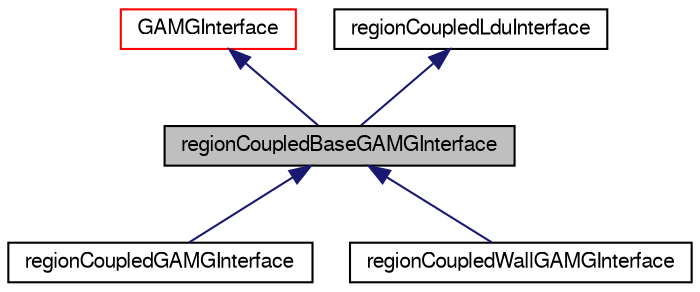 digraph "regionCoupledBaseGAMGInterface"
{
  bgcolor="transparent";
  edge [fontname="FreeSans",fontsize="10",labelfontname="FreeSans",labelfontsize="10"];
  node [fontname="FreeSans",fontsize="10",shape=record];
  Node0 [label="regionCoupledBaseGAMGInterface",height=0.2,width=0.4,color="black", fillcolor="grey75", style="filled", fontcolor="black"];
  Node1 -> Node0 [dir="back",color="midnightblue",fontsize="10",style="solid",fontname="FreeSans"];
  Node1 [label="GAMGInterface",height=0.2,width=0.4,color="red",URL="$a27026.html",tooltip="Abstract base class for GAMG agglomerated interfaces. "];
  Node3 -> Node0 [dir="back",color="midnightblue",fontsize="10",style="solid",fontname="FreeSans"];
  Node3 [label="regionCoupledLduInterface",height=0.2,width=0.4,color="black",URL="$a25170.html",tooltip="An abstract base class for region coupled interfaces. "];
  Node0 -> Node4 [dir="back",color="midnightblue",fontsize="10",style="solid",fontname="FreeSans"];
  Node4 [label="regionCoupledGAMGInterface",height=0.2,width=0.4,color="black",URL="$a25162.html",tooltip="GAMG agglomerated coupled region interface. "];
  Node0 -> Node5 [dir="back",color="midnightblue",fontsize="10",style="solid",fontname="FreeSans"];
  Node5 [label="regionCoupledWallGAMGInterface",height=0.2,width=0.4,color="black",URL="$a25166.html",tooltip="GAMG agglomerated coupled region interface. "];
}
